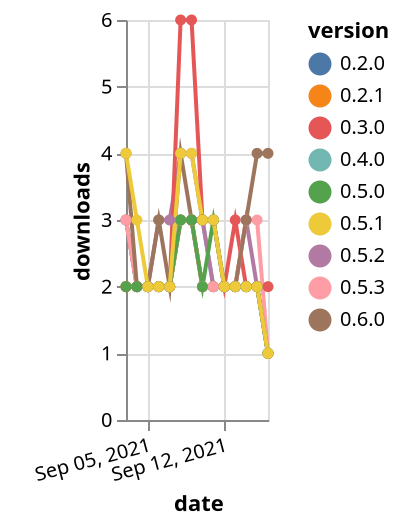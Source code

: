{"$schema": "https://vega.github.io/schema/vega-lite/v5.json", "description": "A simple bar chart with embedded data.", "data": {"values": [{"date": "2021-09-03", "total": 2566, "delta": 2, "version": "0.2.0"}, {"date": "2021-09-04", "total": 2568, "delta": 2, "version": "0.2.0"}, {"date": "2021-09-05", "total": 2570, "delta": 2, "version": "0.2.0"}, {"date": "2021-09-06", "total": 2572, "delta": 2, "version": "0.2.0"}, {"date": "2021-09-07", "total": 2574, "delta": 2, "version": "0.2.0"}, {"date": "2021-09-08", "total": 2577, "delta": 3, "version": "0.2.0"}, {"date": "2021-09-09", "total": 2580, "delta": 3, "version": "0.2.0"}, {"date": "2021-09-10", "total": 2582, "delta": 2, "version": "0.2.0"}, {"date": "2021-09-11", "total": 2584, "delta": 2, "version": "0.2.0"}, {"date": "2021-09-12", "total": 2586, "delta": 2, "version": "0.2.0"}, {"date": "2021-09-13", "total": 2588, "delta": 2, "version": "0.2.0"}, {"date": "2021-09-14", "total": 2590, "delta": 2, "version": "0.2.0"}, {"date": "2021-09-15", "total": 2592, "delta": 2, "version": "0.2.0"}, {"date": "2021-09-16", "total": 2593, "delta": 1, "version": "0.2.0"}, {"date": "2021-09-03", "total": 2876, "delta": 3, "version": "0.4.0"}, {"date": "2021-09-04", "total": 2878, "delta": 2, "version": "0.4.0"}, {"date": "2021-09-05", "total": 2880, "delta": 2, "version": "0.4.0"}, {"date": "2021-09-06", "total": 2882, "delta": 2, "version": "0.4.0"}, {"date": "2021-09-07", "total": 2884, "delta": 2, "version": "0.4.0"}, {"date": "2021-09-08", "total": 2887, "delta": 3, "version": "0.4.0"}, {"date": "2021-09-09", "total": 2890, "delta": 3, "version": "0.4.0"}, {"date": "2021-09-10", "total": 2893, "delta": 3, "version": "0.4.0"}, {"date": "2021-09-11", "total": 2895, "delta": 2, "version": "0.4.0"}, {"date": "2021-09-12", "total": 2897, "delta": 2, "version": "0.4.0"}, {"date": "2021-09-13", "total": 2899, "delta": 2, "version": "0.4.0"}, {"date": "2021-09-14", "total": 2901, "delta": 2, "version": "0.4.0"}, {"date": "2021-09-15", "total": 2903, "delta": 2, "version": "0.4.0"}, {"date": "2021-09-16", "total": 2904, "delta": 1, "version": "0.4.0"}, {"date": "2021-09-03", "total": 944, "delta": 2, "version": "0.5.2"}, {"date": "2021-09-04", "total": 946, "delta": 2, "version": "0.5.2"}, {"date": "2021-09-05", "total": 948, "delta": 2, "version": "0.5.2"}, {"date": "2021-09-06", "total": 951, "delta": 3, "version": "0.5.2"}, {"date": "2021-09-07", "total": 954, "delta": 3, "version": "0.5.2"}, {"date": "2021-09-08", "total": 958, "delta": 4, "version": "0.5.2"}, {"date": "2021-09-09", "total": 962, "delta": 4, "version": "0.5.2"}, {"date": "2021-09-10", "total": 965, "delta": 3, "version": "0.5.2"}, {"date": "2021-09-11", "total": 967, "delta": 2, "version": "0.5.2"}, {"date": "2021-09-12", "total": 969, "delta": 2, "version": "0.5.2"}, {"date": "2021-09-13", "total": 971, "delta": 2, "version": "0.5.2"}, {"date": "2021-09-14", "total": 974, "delta": 3, "version": "0.5.2"}, {"date": "2021-09-15", "total": 976, "delta": 2, "version": "0.5.2"}, {"date": "2021-09-16", "total": 977, "delta": 1, "version": "0.5.2"}, {"date": "2021-09-03", "total": 2616, "delta": 2, "version": "0.2.1"}, {"date": "2021-09-04", "total": 2618, "delta": 2, "version": "0.2.1"}, {"date": "2021-09-05", "total": 2620, "delta": 2, "version": "0.2.1"}, {"date": "2021-09-06", "total": 2622, "delta": 2, "version": "0.2.1"}, {"date": "2021-09-07", "total": 2624, "delta": 2, "version": "0.2.1"}, {"date": "2021-09-08", "total": 2627, "delta": 3, "version": "0.2.1"}, {"date": "2021-09-09", "total": 2630, "delta": 3, "version": "0.2.1"}, {"date": "2021-09-10", "total": 2632, "delta": 2, "version": "0.2.1"}, {"date": "2021-09-11", "total": 2634, "delta": 2, "version": "0.2.1"}, {"date": "2021-09-12", "total": 2636, "delta": 2, "version": "0.2.1"}, {"date": "2021-09-13", "total": 2638, "delta": 2, "version": "0.2.1"}, {"date": "2021-09-14", "total": 2640, "delta": 2, "version": "0.2.1"}, {"date": "2021-09-15", "total": 2642, "delta": 2, "version": "0.2.1"}, {"date": "2021-09-16", "total": 2643, "delta": 1, "version": "0.2.1"}, {"date": "2021-09-03", "total": 5039, "delta": 3, "version": "0.3.0"}, {"date": "2021-09-04", "total": 5041, "delta": 2, "version": "0.3.0"}, {"date": "2021-09-05", "total": 5043, "delta": 2, "version": "0.3.0"}, {"date": "2021-09-06", "total": 5045, "delta": 2, "version": "0.3.0"}, {"date": "2021-09-07", "total": 5047, "delta": 2, "version": "0.3.0"}, {"date": "2021-09-08", "total": 5053, "delta": 6, "version": "0.3.0"}, {"date": "2021-09-09", "total": 5059, "delta": 6, "version": "0.3.0"}, {"date": "2021-09-10", "total": 5062, "delta": 3, "version": "0.3.0"}, {"date": "2021-09-11", "total": 5065, "delta": 3, "version": "0.3.0"}, {"date": "2021-09-12", "total": 5067, "delta": 2, "version": "0.3.0"}, {"date": "2021-09-13", "total": 5070, "delta": 3, "version": "0.3.0"}, {"date": "2021-09-14", "total": 5072, "delta": 2, "version": "0.3.0"}, {"date": "2021-09-15", "total": 5074, "delta": 2, "version": "0.3.0"}, {"date": "2021-09-16", "total": 5076, "delta": 2, "version": "0.3.0"}, {"date": "2021-09-03", "total": 188, "delta": 3, "version": "0.5.3"}, {"date": "2021-09-04", "total": 190, "delta": 2, "version": "0.5.3"}, {"date": "2021-09-05", "total": 192, "delta": 2, "version": "0.5.3"}, {"date": "2021-09-06", "total": 194, "delta": 2, "version": "0.5.3"}, {"date": "2021-09-07", "total": 196, "delta": 2, "version": "0.5.3"}, {"date": "2021-09-08", "total": 199, "delta": 3, "version": "0.5.3"}, {"date": "2021-09-09", "total": 202, "delta": 3, "version": "0.5.3"}, {"date": "2021-09-10", "total": 204, "delta": 2, "version": "0.5.3"}, {"date": "2021-09-11", "total": 206, "delta": 2, "version": "0.5.3"}, {"date": "2021-09-12", "total": 208, "delta": 2, "version": "0.5.3"}, {"date": "2021-09-13", "total": 210, "delta": 2, "version": "0.5.3"}, {"date": "2021-09-14", "total": 213, "delta": 3, "version": "0.5.3"}, {"date": "2021-09-15", "total": 216, "delta": 3, "version": "0.5.3"}, {"date": "2021-09-16", "total": 217, "delta": 1, "version": "0.5.3"}, {"date": "2021-09-03", "total": 145, "delta": 4, "version": "0.6.0"}, {"date": "2021-09-04", "total": 147, "delta": 2, "version": "0.6.0"}, {"date": "2021-09-05", "total": 149, "delta": 2, "version": "0.6.0"}, {"date": "2021-09-06", "total": 152, "delta": 3, "version": "0.6.0"}, {"date": "2021-09-07", "total": 154, "delta": 2, "version": "0.6.0"}, {"date": "2021-09-08", "total": 158, "delta": 4, "version": "0.6.0"}, {"date": "2021-09-09", "total": 161, "delta": 3, "version": "0.6.0"}, {"date": "2021-09-10", "total": 164, "delta": 3, "version": "0.6.0"}, {"date": "2021-09-11", "total": 167, "delta": 3, "version": "0.6.0"}, {"date": "2021-09-12", "total": 169, "delta": 2, "version": "0.6.0"}, {"date": "2021-09-13", "total": 171, "delta": 2, "version": "0.6.0"}, {"date": "2021-09-14", "total": 174, "delta": 3, "version": "0.6.0"}, {"date": "2021-09-15", "total": 178, "delta": 4, "version": "0.6.0"}, {"date": "2021-09-16", "total": 182, "delta": 4, "version": "0.6.0"}, {"date": "2021-09-03", "total": 4027, "delta": 2, "version": "0.5.0"}, {"date": "2021-09-04", "total": 4029, "delta": 2, "version": "0.5.0"}, {"date": "2021-09-05", "total": 4031, "delta": 2, "version": "0.5.0"}, {"date": "2021-09-06", "total": 4033, "delta": 2, "version": "0.5.0"}, {"date": "2021-09-07", "total": 4035, "delta": 2, "version": "0.5.0"}, {"date": "2021-09-08", "total": 4038, "delta": 3, "version": "0.5.0"}, {"date": "2021-09-09", "total": 4041, "delta": 3, "version": "0.5.0"}, {"date": "2021-09-10", "total": 4043, "delta": 2, "version": "0.5.0"}, {"date": "2021-09-11", "total": 4046, "delta": 3, "version": "0.5.0"}, {"date": "2021-09-12", "total": 4048, "delta": 2, "version": "0.5.0"}, {"date": "2021-09-13", "total": 4050, "delta": 2, "version": "0.5.0"}, {"date": "2021-09-14", "total": 4052, "delta": 2, "version": "0.5.0"}, {"date": "2021-09-15", "total": 4054, "delta": 2, "version": "0.5.0"}, {"date": "2021-09-16", "total": 4055, "delta": 1, "version": "0.5.0"}, {"date": "2021-09-03", "total": 1370, "delta": 4, "version": "0.5.1"}, {"date": "2021-09-04", "total": 1373, "delta": 3, "version": "0.5.1"}, {"date": "2021-09-05", "total": 1375, "delta": 2, "version": "0.5.1"}, {"date": "2021-09-06", "total": 1377, "delta": 2, "version": "0.5.1"}, {"date": "2021-09-07", "total": 1379, "delta": 2, "version": "0.5.1"}, {"date": "2021-09-08", "total": 1383, "delta": 4, "version": "0.5.1"}, {"date": "2021-09-09", "total": 1387, "delta": 4, "version": "0.5.1"}, {"date": "2021-09-10", "total": 1390, "delta": 3, "version": "0.5.1"}, {"date": "2021-09-11", "total": 1393, "delta": 3, "version": "0.5.1"}, {"date": "2021-09-12", "total": 1395, "delta": 2, "version": "0.5.1"}, {"date": "2021-09-13", "total": 1397, "delta": 2, "version": "0.5.1"}, {"date": "2021-09-14", "total": 1399, "delta": 2, "version": "0.5.1"}, {"date": "2021-09-15", "total": 1401, "delta": 2, "version": "0.5.1"}, {"date": "2021-09-16", "total": 1402, "delta": 1, "version": "0.5.1"}]}, "width": "container", "mark": {"type": "line", "point": {"filled": true}}, "encoding": {"x": {"field": "date", "type": "temporal", "timeUnit": "yearmonthdate", "title": "date", "axis": {"labelAngle": -15}}, "y": {"field": "delta", "type": "quantitative", "title": "downloads"}, "color": {"field": "version", "type": "nominal"}, "tooltip": {"field": "delta"}}}